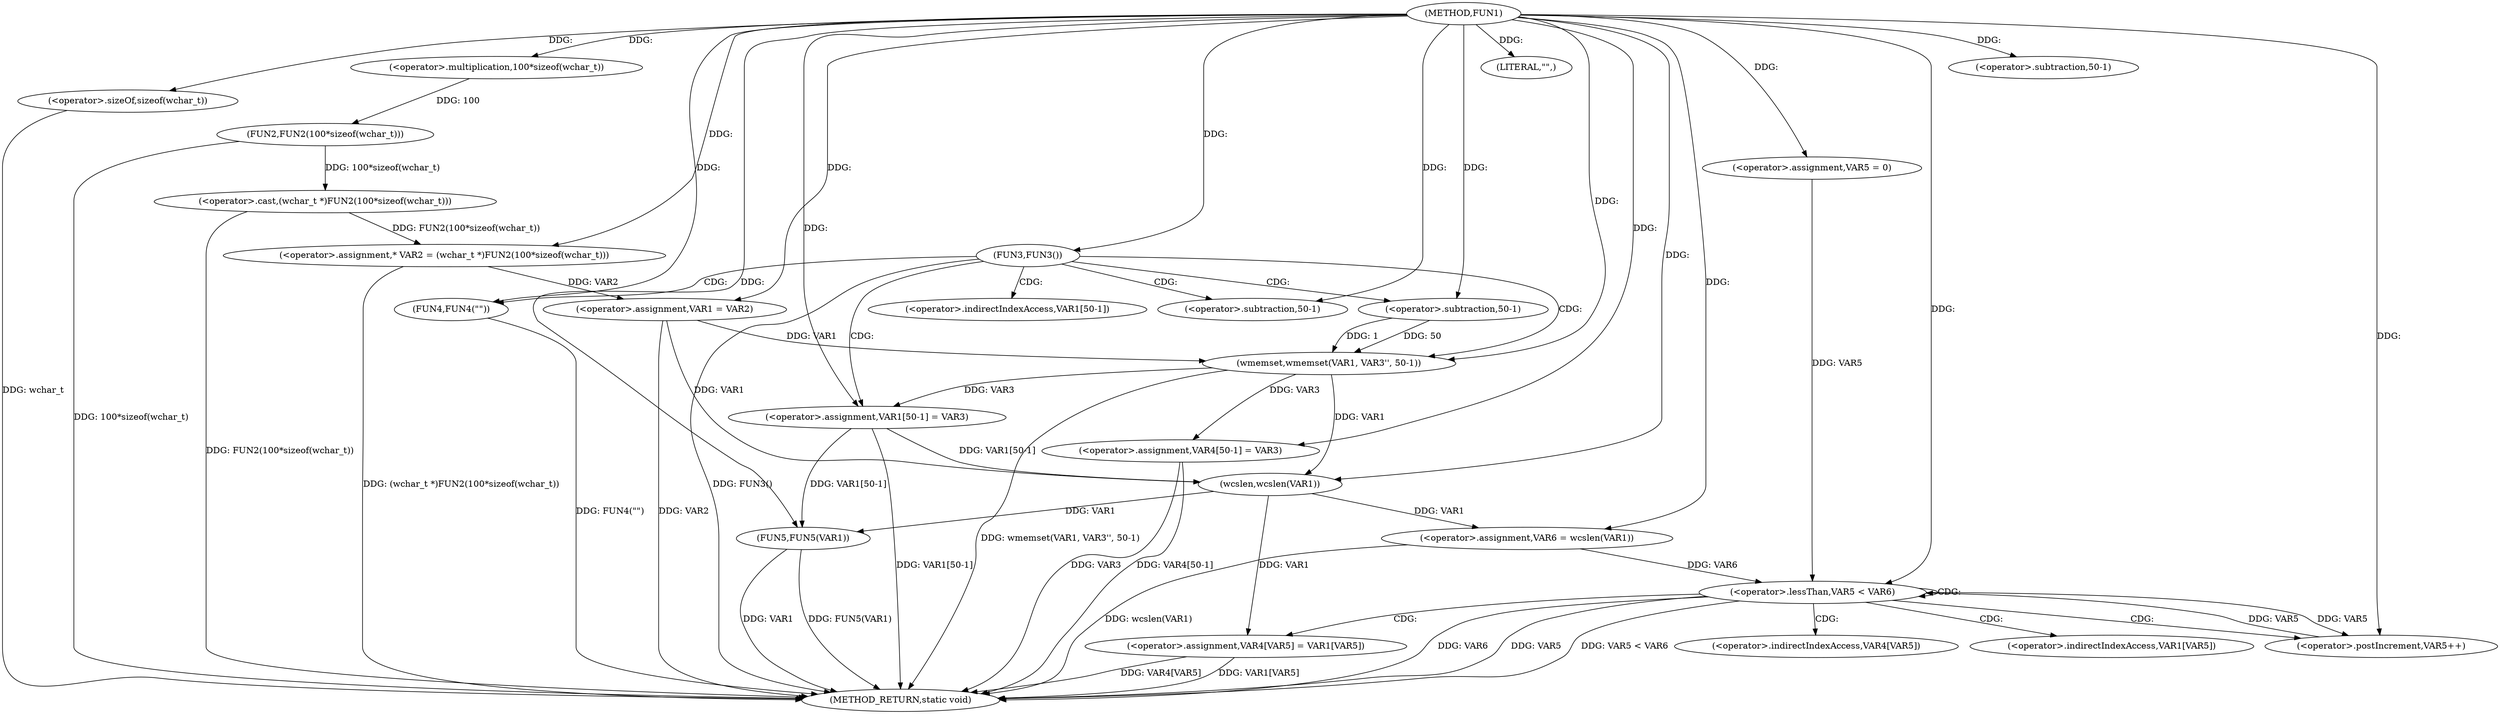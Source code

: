 digraph FUN1 {  
"1000100" [label = "(METHOD,FUN1)" ]
"1000170" [label = "(METHOD_RETURN,static void)" ]
"1000104" [label = "(<operator>.assignment,* VAR2 = (wchar_t *)FUN2(100*sizeof(wchar_t)))" ]
"1000106" [label = "(<operator>.cast,(wchar_t *)FUN2(100*sizeof(wchar_t)))" ]
"1000108" [label = "(FUN2,FUN2(100*sizeof(wchar_t)))" ]
"1000109" [label = "(<operator>.multiplication,100*sizeof(wchar_t))" ]
"1000111" [label = "(<operator>.sizeOf,sizeof(wchar_t))" ]
"1000113" [label = "(<operator>.assignment,VAR1 = VAR2)" ]
"1000117" [label = "(FUN3,FUN3())" ]
"1000119" [label = "(FUN4,FUN4(\"\"))" ]
"1000123" [label = "(wmemset,wmemset(VAR1, VAR3'', 50-1))" ]
"1000126" [label = "(<operator>.subtraction,50-1)" ]
"1000129" [label = "(<operator>.assignment,VAR1[50-1] = VAR3)" ]
"1000132" [label = "(<operator>.subtraction,50-1)" ]
"1000137" [label = "(LITERAL,\"\",)" ]
"1000140" [label = "(<operator>.assignment,VAR6 = wcslen(VAR1))" ]
"1000142" [label = "(wcslen,wcslen(VAR1))" ]
"1000145" [label = "(<operator>.assignment,VAR5 = 0)" ]
"1000148" [label = "(<operator>.lessThan,VAR5 < VAR6)" ]
"1000151" [label = "(<operator>.postIncrement,VAR5++)" ]
"1000154" [label = "(<operator>.assignment,VAR4[VAR5] = VAR1[VAR5])" ]
"1000161" [label = "(<operator>.assignment,VAR4[50-1] = VAR3)" ]
"1000164" [label = "(<operator>.subtraction,50-1)" ]
"1000168" [label = "(FUN5,FUN5(VAR1))" ]
"1000130" [label = "(<operator>.indirectIndexAccess,VAR1[50-1])" ]
"1000155" [label = "(<operator>.indirectIndexAccess,VAR4[VAR5])" ]
"1000158" [label = "(<operator>.indirectIndexAccess,VAR1[VAR5])" ]
  "1000117" -> "1000170"  [ label = "DDG: FUN3()"] 
  "1000140" -> "1000170"  [ label = "DDG: wcslen(VAR1)"] 
  "1000106" -> "1000170"  [ label = "DDG: FUN2(100*sizeof(wchar_t))"] 
  "1000168" -> "1000170"  [ label = "DDG: VAR1"] 
  "1000123" -> "1000170"  [ label = "DDG: wmemset(VAR1, VAR3'', 50-1)"] 
  "1000113" -> "1000170"  [ label = "DDG: VAR2"] 
  "1000111" -> "1000170"  [ label = "DDG: wchar_t"] 
  "1000148" -> "1000170"  [ label = "DDG: VAR6"] 
  "1000119" -> "1000170"  [ label = "DDG: FUN4(\"\")"] 
  "1000161" -> "1000170"  [ label = "DDG: VAR4[50-1]"] 
  "1000168" -> "1000170"  [ label = "DDG: FUN5(VAR1)"] 
  "1000129" -> "1000170"  [ label = "DDG: VAR1[50-1]"] 
  "1000154" -> "1000170"  [ label = "DDG: VAR4[VAR5]"] 
  "1000154" -> "1000170"  [ label = "DDG: VAR1[VAR5]"] 
  "1000161" -> "1000170"  [ label = "DDG: VAR3"] 
  "1000148" -> "1000170"  [ label = "DDG: VAR5"] 
  "1000148" -> "1000170"  [ label = "DDG: VAR5 < VAR6"] 
  "1000104" -> "1000170"  [ label = "DDG: (wchar_t *)FUN2(100*sizeof(wchar_t))"] 
  "1000108" -> "1000170"  [ label = "DDG: 100*sizeof(wchar_t)"] 
  "1000106" -> "1000104"  [ label = "DDG: FUN2(100*sizeof(wchar_t))"] 
  "1000100" -> "1000104"  [ label = "DDG: "] 
  "1000108" -> "1000106"  [ label = "DDG: 100*sizeof(wchar_t)"] 
  "1000109" -> "1000108"  [ label = "DDG: 100"] 
  "1000100" -> "1000109"  [ label = "DDG: "] 
  "1000100" -> "1000111"  [ label = "DDG: "] 
  "1000104" -> "1000113"  [ label = "DDG: VAR2"] 
  "1000100" -> "1000113"  [ label = "DDG: "] 
  "1000100" -> "1000117"  [ label = "DDG: "] 
  "1000100" -> "1000119"  [ label = "DDG: "] 
  "1000113" -> "1000123"  [ label = "DDG: VAR1"] 
  "1000100" -> "1000123"  [ label = "DDG: "] 
  "1000126" -> "1000123"  [ label = "DDG: 50"] 
  "1000126" -> "1000123"  [ label = "DDG: 1"] 
  "1000100" -> "1000126"  [ label = "DDG: "] 
  "1000123" -> "1000129"  [ label = "DDG: VAR3"] 
  "1000100" -> "1000129"  [ label = "DDG: "] 
  "1000100" -> "1000132"  [ label = "DDG: "] 
  "1000100" -> "1000137"  [ label = "DDG: "] 
  "1000142" -> "1000140"  [ label = "DDG: VAR1"] 
  "1000100" -> "1000140"  [ label = "DDG: "] 
  "1000129" -> "1000142"  [ label = "DDG: VAR1[50-1]"] 
  "1000113" -> "1000142"  [ label = "DDG: VAR1"] 
  "1000123" -> "1000142"  [ label = "DDG: VAR1"] 
  "1000100" -> "1000142"  [ label = "DDG: "] 
  "1000100" -> "1000145"  [ label = "DDG: "] 
  "1000151" -> "1000148"  [ label = "DDG: VAR5"] 
  "1000145" -> "1000148"  [ label = "DDG: VAR5"] 
  "1000100" -> "1000148"  [ label = "DDG: "] 
  "1000140" -> "1000148"  [ label = "DDG: VAR6"] 
  "1000148" -> "1000151"  [ label = "DDG: VAR5"] 
  "1000100" -> "1000151"  [ label = "DDG: "] 
  "1000142" -> "1000154"  [ label = "DDG: VAR1"] 
  "1000100" -> "1000161"  [ label = "DDG: "] 
  "1000123" -> "1000161"  [ label = "DDG: VAR3"] 
  "1000100" -> "1000164"  [ label = "DDG: "] 
  "1000129" -> "1000168"  [ label = "DDG: VAR1[50-1]"] 
  "1000142" -> "1000168"  [ label = "DDG: VAR1"] 
  "1000100" -> "1000168"  [ label = "DDG: "] 
  "1000117" -> "1000126"  [ label = "CDG: "] 
  "1000117" -> "1000132"  [ label = "CDG: "] 
  "1000117" -> "1000129"  [ label = "CDG: "] 
  "1000117" -> "1000123"  [ label = "CDG: "] 
  "1000117" -> "1000119"  [ label = "CDG: "] 
  "1000117" -> "1000130"  [ label = "CDG: "] 
  "1000148" -> "1000158"  [ label = "CDG: "] 
  "1000148" -> "1000155"  [ label = "CDG: "] 
  "1000148" -> "1000154"  [ label = "CDG: "] 
  "1000148" -> "1000151"  [ label = "CDG: "] 
  "1000148" -> "1000148"  [ label = "CDG: "] 
}
